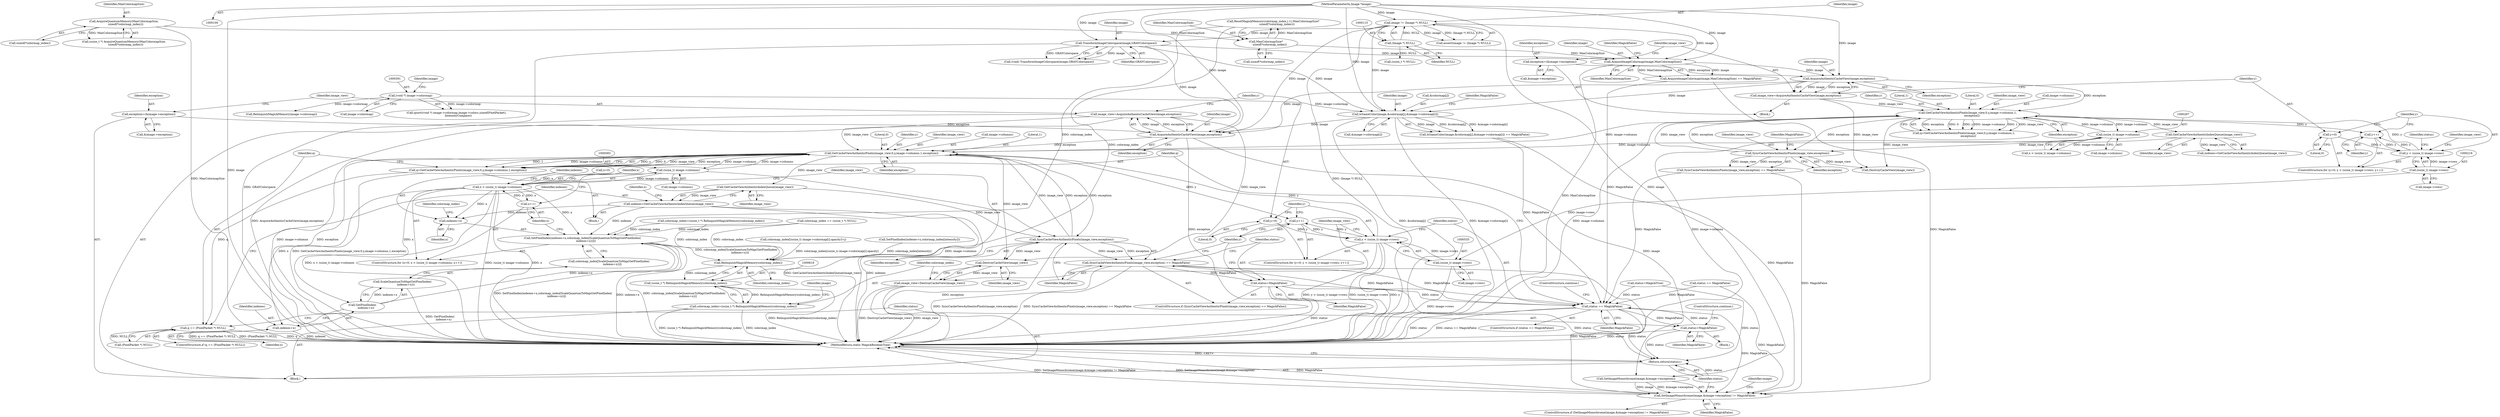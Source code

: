 digraph "0_ImageMagick_db1ffb6cf44bcfe5c4d5fcf9d9109ded5617387f_1@pointer" {
"1000552" [label="(Call,GetCacheViewAuthenticPixels(image_view,0,y,image->columns,1,exception))"];
"1000523" [label="(Call,image_view=AcquireAuthenticCacheView(image,exception))"];
"1000525" [label="(Call,AcquireAuthenticCacheView(image,exception))"];
"1000209" [label="(Call,AcquireAuthenticCacheView(image,exception))"];
"1000176" [label="(Call,AcquireImageColormap(image,MaxColormapSize))"];
"1000131" [label="(Call,TransformImageColorspace(image,GRAYColorspace))"];
"1000112" [label="(Call,image != (Image *) NULL)"];
"1000101" [label="(MethodParameterIn,Image *image)"];
"1000114" [label="(Call,(Image *) NULL)"];
"1000169" [label="(Call,MaxColormapSize*\n         sizeof(*colormap_index))"];
"1000138" [label="(Call,AcquireQuantumMemory(MaxColormapSize,\n    sizeof(*colormap_index)))"];
"1000201" [label="(Call,exception=(&image->exception))"];
"1000452" [label="(Call,IsSameColor(image,&colormap[j],&image->colormap[i]))"];
"1000390" [label="(Call,(void *) image->colormap)"];
"1000517" [label="(Call,exception=(&image->exception))"];
"1000602" [label="(Call,SyncCacheViewAuthenticPixels(image_view,exception))"];
"1000574" [label="(Call,GetCacheViewAuthenticIndexQueue(image_view))"];
"1000552" [label="(Call,GetCacheViewAuthenticPixels(image_view,0,y,image->columns,1,exception))"];
"1000532" [label="(Call,y < (ssize_t) image->rows)"];
"1000539" [label="(Call,y++)"];
"1000529" [label="(Call,y=0)"];
"1000534" [label="(Call,(ssize_t) image->rows)"];
"1000218" [label="(Call,(ssize_t) image->rows)"];
"1000236" [label="(Call,GetCacheViewAuthenticPixels(image_view,0,y,image->columns,1,\n          exception))"];
"1000207" [label="(Call,image_view=AcquireAuthenticCacheView(image,exception))"];
"1000354" [label="(Call,SyncCacheViewAuthenticPixels(image_view,exception))"];
"1000258" [label="(Call,GetCacheViewAuthenticIndexQueue(image_view))"];
"1000216" [label="(Call,y < (ssize_t) image->rows)"];
"1000213" [label="(Call,y=0)"];
"1000223" [label="(Call,y++)"];
"1000266" [label="(Call,(ssize_t) image->columns)"];
"1000582" [label="(Call,(ssize_t) image->columns)"];
"1000550" [label="(Call,q=GetCacheViewAuthenticPixels(image_view,0,y,image->columns,1,exception))"];
"1000562" [label="(Call,q == (PixelPacket *) NULL)"];
"1000572" [label="(Call,indexes=GetCacheViewAuthenticIndexQueue(image_view))"];
"1000589" [label="(Call,SetPixelIndex(indexes+x,colormap_index[ScaleQuantumToMap(GetPixelIndex(\n        indexes+x))]))"];
"1000617" [label="(Call,RelinquishMagickMemory(colormap_index))"];
"1000615" [label="(Call,(ssize_t *) RelinquishMagickMemory(colormap_index))"];
"1000613" [label="(Call,colormap_index=(ssize_t *) RelinquishMagickMemory(colormap_index))"];
"1000590" [label="(Call,indexes+x)"];
"1000601" [label="(Call,SyncCacheViewAuthenticPixels(image_view,exception) == MagickFalse)"];
"1000546" [label="(Call,status == MagickFalse)"];
"1000568" [label="(Call,status=MagickFalse)"];
"1000638" [label="(Return,return(status);)"];
"1000625" [label="(Call,SetImageMonochrome(image,&image->exception) != MagickFalse)"];
"1000606" [label="(Call,status=MagickFalse)"];
"1000611" [label="(Call,DestroyCacheView(image_view))"];
"1000609" [label="(Call,image_view=DestroyCacheView(image_view))"];
"1000580" [label="(Call,x < (ssize_t) image->columns)"];
"1000587" [label="(Call,x++)"];
"1000596" [label="(Call,GetPixelIndex(\n        indexes+x))"];
"1000595" [label="(Call,ScaleQuantumToMap(GetPixelIndex(\n        indexes+x)))"];
"1000597" [label="(Call,indexes+x)"];
"1000177" [label="(Identifier,image)"];
"1000243" [label="(Literal,1)"];
"1000596" [label="(Call,GetPixelIndex(\n        indexes+x))"];
"1000112" [label="(Call,image != (Image *) NULL)"];
"1000231" [label="(Identifier,status)"];
"1000541" [label="(Block,)"];
"1000603" [label="(Identifier,image_view)"];
"1000568" [label="(Call,status=MagickFalse)"];
"1000355" [label="(Identifier,image_view)"];
"1000114" [label="(Call,(Image *) NULL)"];
"1000170" [label="(Identifier,MaxColormapSize)"];
"1000452" [label="(Call,IsSameColor(image,&colormap[j],&image->colormap[i]))"];
"1000554" [label="(Literal,0)"];
"1000101" [label="(MethodParameterIn,Image *image)"];
"1000256" [label="(Call,indexes=GetCacheViewAuthenticIndexQueue(image_view))"];
"1000266" [label="(Call,(ssize_t) image->columns)"];
"1000207" [label="(Call,image_view=AcquireAuthenticCacheView(image,exception))"];
"1000573" [label="(Identifier,indexes)"];
"1000547" [label="(Identifier,status)"];
"1000133" [label="(Identifier,GRAYColorspace)"];
"1000540" [label="(Identifier,y)"];
"1000524" [label="(Identifier,image_view)"];
"1000602" [label="(Call,SyncCacheViewAuthenticPixels(image_view,exception))"];
"1000545" [label="(ControlStructure,if (status == MagickFalse))"];
"1000210" [label="(Identifier,image)"];
"1000614" [label="(Identifier,colormap_index)"];
"1000609" [label="(Call,image_view=DestroyCacheView(image_view))"];
"1000171" [label="(Call,sizeof(*colormap_index))"];
"1000178" [label="(Identifier,MaxColormapSize)"];
"1000605" [label="(Identifier,MagickFalse)"];
"1000580" [label="(Call,x < (ssize_t) image->columns)"];
"1000518" [label="(Identifier,exception)"];
"1000129" [label="(Call,(void) TransformImageColorspace(image,GRAYColorspace))"];
"1000212" [label="(ControlStructure,for (y=0; y < (ssize_t) image->rows; y++))"];
"1000618" [label="(Identifier,colormap_index)"];
"1000567" [label="(Block,)"];
"1000612" [label="(Identifier,image_view)"];
"1000161" [label="(Block,)"];
"1000132" [label="(Identifier,image)"];
"1000259" [label="(Identifier,image_view)"];
"1000234" [label="(Call,q=GetCacheViewAuthenticPixels(image_view,0,y,image->columns,1,\n          exception))"];
"1000604" [label="(Identifier,exception)"];
"1000356" [label="(Identifier,exception)"];
"1000613" [label="(Call,colormap_index=(ssize_t *) RelinquishMagickMemory(colormap_index))"];
"1000530" [label="(Identifier,y)"];
"1000561" [label="(ControlStructure,if (q == (PixelPacket *) NULL))"];
"1000550" [label="(Call,q=GetCacheViewAuthenticPixels(image_view,0,y,image->columns,1,exception))"];
"1000146" [label="(Call,(ssize_t *) NULL)"];
"1000343" [label="(Call,SetPixelIndex(indexes+x,colormap_index[intensity]))"];
"1000176" [label="(Call,AcquireImageColormap(image,MaxColormapSize))"];
"1000589" [label="(Call,SetPixelIndex(indexes+x,colormap_index[ScaleQuantumToMap(GetPixelIndex(\n        indexes+x))]))"];
"1000230" [label="(Call,status == MagickFalse)"];
"1000505" [label="(Call,RelinquishMagickMemory(image->colormap))"];
"1000536" [label="(Call,image->rows)"];
"1000116" [label="(Identifier,NULL)"];
"1000179" [label="(Identifier,MagickFalse)"];
"1000144" [label="(Call,colormap_index == (ssize_t *) NULL)"];
"1000626" [label="(Call,SetImageMonochrome(image,&image->exception))"];
"1000529" [label="(Call,y=0)"];
"1000635" [label="(Identifier,image)"];
"1000560" [label="(Identifier,exception)"];
"1000451" [label="(Call,IsSameColor(image,&colormap[j],&image->colormap[i]) == MagickFalse)"];
"1000638" [label="(Return,return(status);)"];
"1000519" [label="(Call,&image->exception)"];
"1000203" [label="(Call,&image->exception)"];
"1000551" [label="(Identifier,q)"];
"1000244" [label="(Identifier,exception)"];
"1000131" [label="(Call,TransformImageColorspace(image,GRAYColorspace))"];
"1000555" [label="(Identifier,y)"];
"1000264" [label="(Call,x < (ssize_t) image->columns)"];
"1000621" [label="(Identifier,image)"];
"1000138" [label="(Call,AcquireQuantumMemory(MaxColormapSize,\n    sizeof(*colormap_index)))"];
"1000607" [label="(Identifier,status)"];
"1000617" [label="(Call,RelinquishMagickMemory(colormap_index))"];
"1000202" [label="(Identifier,exception)"];
"1000533" [label="(Identifier,y)"];
"1000606" [label="(Call,status=MagickFalse)"];
"1000102" [label="(Block,)"];
"1000216" [label="(Call,y < (ssize_t) image->rows)"];
"1000600" [label="(ControlStructure,if (SyncCacheViewAuthenticPixels(image_view,exception) == MagickFalse))"];
"1000590" [label="(Call,indexes+x)"];
"1000526" [label="(Identifier,image)"];
"1000576" [label="(ControlStructure,for (x=0; x < (ssize_t) image->columns; x++))"];
"1000238" [label="(Literal,0)"];
"1000175" [label="(Call,AcquireImageColormap(image,MaxColormapSize) == MagickFalse)"];
"1000582" [label="(Call,(ssize_t) image->columns)"];
"1000611" [label="(Call,DestroyCacheView(image_view))"];
"1000624" [label="(ControlStructure,if (SetImageMonochrome(image,&image->exception) != MagickFalse))"];
"1000268" [label="(Call,image->columns)"];
"1000532" [label="(Call,y < (ssize_t) image->rows)"];
"1000140" [label="(Call,sizeof(*colormap_index))"];
"1000389" [label="(Call,qsort((void *) image->colormap,image->colors,sizeof(PixelPacket),\n    IntensityCompare))"];
"1000392" [label="(Call,image->colormap)"];
"1000139" [label="(Identifier,MaxColormapSize)"];
"1000601" [label="(Call,SyncCacheViewAuthenticPixels(image_view,exception) == MagickFalse)"];
"1000575" [label="(Identifier,image_view)"];
"1000587" [label="(Call,x++)"];
"1000563" [label="(Identifier,q)"];
"1000615" [label="(Call,(ssize_t *) RelinquishMagickMemory(colormap_index))"];
"1000363" [label="(Call,DestroyCacheView(image_view))"];
"1000458" [label="(Call,&image->colormap[i])"];
"1000588" [label="(Identifier,x)"];
"1000632" [label="(Identifier,MagickFalse)"];
"1000213" [label="(Call,y=0)"];
"1000546" [label="(Call,status == MagickFalse)"];
"1000569" [label="(Identifier,status)"];
"1000208" [label="(Identifier,image_view)"];
"1000362" [label="(Identifier,image_view)"];
"1000581" [label="(Identifier,x)"];
"1000595" [label="(Call,ScaleQuantumToMap(GetPixelIndex(\n        indexes+x)))"];
"1000215" [label="(Literal,0)"];
"1000640" [label="(MethodReturn,static MagickBooleanType)"];
"1000453" [label="(Identifier,image)"];
"1000523" [label="(Call,image_view=AcquireAuthenticCacheView(image,exception))"];
"1000454" [label="(Call,&colormap[j])"];
"1000217" [label="(Identifier,y)"];
"1000548" [label="(Identifier,MagickFalse)"];
"1000549" [label="(ControlStructure,continue;)"];
"1000539" [label="(Call,y++)"];
"1000556" [label="(Call,image->columns)"];
"1000220" [label="(Call,image->rows)"];
"1000201" [label="(Call,exception=(&image->exception))"];
"1000639" [label="(Identifier,status)"];
"1000608" [label="(Identifier,MagickFalse)"];
"1000390" [label="(Call,(void *) image->colormap)"];
"1000572" [label="(Call,indexes=GetCacheViewAuthenticIndexQueue(image_view))"];
"1000258" [label="(Call,GetCacheViewAuthenticIndexQueue(image_view))"];
"1000165" [label="(Call,ResetMagickMemory(colormap_index,(-1),MaxColormapSize*\n         sizeof(*colormap_index)))"];
"1000531" [label="(Literal,0)"];
"1000357" [label="(Identifier,MagickFalse)"];
"1000591" [label="(Identifier,indexes)"];
"1000597" [label="(Call,indexes+x)"];
"1000223" [label="(Call,y++)"];
"1000592" [label="(Identifier,x)"];
"1000237" [label="(Identifier,image_view)"];
"1000169" [label="(Call,MaxColormapSize*\n         sizeof(*colormap_index))"];
"1000525" [label="(Call,AcquireAuthenticCacheView(image,exception))"];
"1000559" [label="(Literal,1)"];
"1000113" [label="(Identifier,image)"];
"1000593" [label="(Call,colormap_index[ScaleQuantumToMap(GetPixelIndex(\n        indexes+x))])"];
"1000598" [label="(Identifier,indexes)"];
"1000562" [label="(Call,q == (PixelPacket *) NULL)"];
"1000218" [label="(Call,(ssize_t) image->rows)"];
"1000214" [label="(Identifier,y)"];
"1000570" [label="(Identifier,MagickFalse)"];
"1000111" [label="(Call,assert(image != (Image *) NULL))"];
"1000571" [label="(ControlStructure,continue;)"];
"1000553" [label="(Identifier,image_view)"];
"1000464" [label="(Identifier,MagickFalse)"];
"1000527" [label="(Identifier,exception)"];
"1000514" [label="(Call,status=MagickTrue)"];
"1000517" [label="(Call,exception=(&image->exception))"];
"1000564" [label="(Call,(PixelPacket *) NULL)"];
"1000224" [label="(Identifier,y)"];
"1000354" [label="(Call,SyncCacheViewAuthenticPixels(image_view,exception))"];
"1000209" [label="(Call,AcquireAuthenticCacheView(image,exception))"];
"1000610" [label="(Identifier,image_view)"];
"1000181" [label="(Call,colormap_index=(ssize_t *) RelinquishMagickMemory(colormap_index))"];
"1000594" [label="(Identifier,colormap_index)"];
"1000136" [label="(Call,(ssize_t *) AcquireQuantumMemory(MaxColormapSize,\n    sizeof(*colormap_index)))"];
"1000584" [label="(Call,image->columns)"];
"1000236" [label="(Call,GetCacheViewAuthenticPixels(image_view,0,y,image->columns,1,\n          exception))"];
"1000599" [label="(Identifier,x)"];
"1000477" [label="(Call,colormap_index[(ssize_t) image->colormap[i].opacity]=j)"];
"1000240" [label="(Call,image->columns)"];
"1000396" [label="(Identifier,image)"];
"1000574" [label="(Call,GetCacheViewAuthenticIndexQueue(image_view))"];
"1000552" [label="(Call,GetCacheViewAuthenticPixels(image_view,0,y,image->columns,1,exception))"];
"1000625" [label="(Call,SetImageMonochrome(image,&image->exception) != MagickFalse)"];
"1000353" [label="(Call,SyncCacheViewAuthenticPixels(image_view,exception) == MagickFalse)"];
"1000578" [label="(Identifier,x)"];
"1000528" [label="(ControlStructure,for (y=0; y < (ssize_t) image->rows; y++))"];
"1000534" [label="(Call,(ssize_t) image->rows)"];
"1000577" [label="(Call,x=0)"];
"1000211" [label="(Identifier,exception)"];
"1000239" [label="(Identifier,y)"];
"1000552" -> "1000550"  [label="AST: "];
"1000552" -> "1000560"  [label="CFG: "];
"1000553" -> "1000552"  [label="AST: "];
"1000554" -> "1000552"  [label="AST: "];
"1000555" -> "1000552"  [label="AST: "];
"1000556" -> "1000552"  [label="AST: "];
"1000559" -> "1000552"  [label="AST: "];
"1000560" -> "1000552"  [label="AST: "];
"1000550" -> "1000552"  [label="CFG: "];
"1000552" -> "1000640"  [label="DDG: exception"];
"1000552" -> "1000640"  [label="DDG: image->columns"];
"1000552" -> "1000539"  [label="DDG: y"];
"1000552" -> "1000550"  [label="DDG: y"];
"1000552" -> "1000550"  [label="DDG: 0"];
"1000552" -> "1000550"  [label="DDG: image_view"];
"1000552" -> "1000550"  [label="DDG: exception"];
"1000552" -> "1000550"  [label="DDG: 1"];
"1000552" -> "1000550"  [label="DDG: image->columns"];
"1000523" -> "1000552"  [label="DDG: image_view"];
"1000602" -> "1000552"  [label="DDG: image_view"];
"1000602" -> "1000552"  [label="DDG: exception"];
"1000532" -> "1000552"  [label="DDG: y"];
"1000236" -> "1000552"  [label="DDG: image->columns"];
"1000582" -> "1000552"  [label="DDG: image->columns"];
"1000266" -> "1000552"  [label="DDG: image->columns"];
"1000525" -> "1000552"  [label="DDG: exception"];
"1000552" -> "1000574"  [label="DDG: image_view"];
"1000552" -> "1000582"  [label="DDG: image->columns"];
"1000552" -> "1000602"  [label="DDG: exception"];
"1000552" -> "1000611"  [label="DDG: image_view"];
"1000523" -> "1000102"  [label="AST: "];
"1000523" -> "1000525"  [label="CFG: "];
"1000524" -> "1000523"  [label="AST: "];
"1000525" -> "1000523"  [label="AST: "];
"1000530" -> "1000523"  [label="CFG: "];
"1000523" -> "1000640"  [label="DDG: AcquireAuthenticCacheView(image,exception)"];
"1000525" -> "1000523"  [label="DDG: image"];
"1000525" -> "1000523"  [label="DDG: exception"];
"1000523" -> "1000611"  [label="DDG: image_view"];
"1000525" -> "1000527"  [label="CFG: "];
"1000526" -> "1000525"  [label="AST: "];
"1000527" -> "1000525"  [label="AST: "];
"1000525" -> "1000640"  [label="DDG: exception"];
"1000209" -> "1000525"  [label="DDG: image"];
"1000131" -> "1000525"  [label="DDG: image"];
"1000452" -> "1000525"  [label="DDG: image"];
"1000112" -> "1000525"  [label="DDG: image"];
"1000101" -> "1000525"  [label="DDG: image"];
"1000517" -> "1000525"  [label="DDG: exception"];
"1000525" -> "1000626"  [label="DDG: image"];
"1000209" -> "1000207"  [label="AST: "];
"1000209" -> "1000211"  [label="CFG: "];
"1000210" -> "1000209"  [label="AST: "];
"1000211" -> "1000209"  [label="AST: "];
"1000207" -> "1000209"  [label="CFG: "];
"1000209" -> "1000207"  [label="DDG: image"];
"1000209" -> "1000207"  [label="DDG: exception"];
"1000176" -> "1000209"  [label="DDG: image"];
"1000101" -> "1000209"  [label="DDG: image"];
"1000201" -> "1000209"  [label="DDG: exception"];
"1000209" -> "1000236"  [label="DDG: exception"];
"1000209" -> "1000452"  [label="DDG: image"];
"1000176" -> "1000175"  [label="AST: "];
"1000176" -> "1000178"  [label="CFG: "];
"1000177" -> "1000176"  [label="AST: "];
"1000178" -> "1000176"  [label="AST: "];
"1000179" -> "1000176"  [label="CFG: "];
"1000176" -> "1000640"  [label="DDG: MaxColormapSize"];
"1000176" -> "1000175"  [label="DDG: image"];
"1000176" -> "1000175"  [label="DDG: MaxColormapSize"];
"1000131" -> "1000176"  [label="DDG: image"];
"1000112" -> "1000176"  [label="DDG: image"];
"1000101" -> "1000176"  [label="DDG: image"];
"1000169" -> "1000176"  [label="DDG: MaxColormapSize"];
"1000131" -> "1000129"  [label="AST: "];
"1000131" -> "1000133"  [label="CFG: "];
"1000132" -> "1000131"  [label="AST: "];
"1000133" -> "1000131"  [label="AST: "];
"1000129" -> "1000131"  [label="CFG: "];
"1000131" -> "1000640"  [label="DDG: GRAYColorspace"];
"1000131" -> "1000129"  [label="DDG: image"];
"1000131" -> "1000129"  [label="DDG: GRAYColorspace"];
"1000112" -> "1000131"  [label="DDG: image"];
"1000101" -> "1000131"  [label="DDG: image"];
"1000131" -> "1000452"  [label="DDG: image"];
"1000112" -> "1000111"  [label="AST: "];
"1000112" -> "1000114"  [label="CFG: "];
"1000113" -> "1000112"  [label="AST: "];
"1000114" -> "1000112"  [label="AST: "];
"1000111" -> "1000112"  [label="CFG: "];
"1000112" -> "1000640"  [label="DDG: (Image *) NULL"];
"1000112" -> "1000111"  [label="DDG: image"];
"1000112" -> "1000111"  [label="DDG: (Image *) NULL"];
"1000101" -> "1000112"  [label="DDG: image"];
"1000114" -> "1000112"  [label="DDG: NULL"];
"1000112" -> "1000452"  [label="DDG: image"];
"1000101" -> "1000100"  [label="AST: "];
"1000101" -> "1000640"  [label="DDG: image"];
"1000101" -> "1000452"  [label="DDG: image"];
"1000101" -> "1000626"  [label="DDG: image"];
"1000114" -> "1000116"  [label="CFG: "];
"1000115" -> "1000114"  [label="AST: "];
"1000116" -> "1000114"  [label="AST: "];
"1000114" -> "1000146"  [label="DDG: NULL"];
"1000169" -> "1000165"  [label="AST: "];
"1000169" -> "1000171"  [label="CFG: "];
"1000170" -> "1000169"  [label="AST: "];
"1000171" -> "1000169"  [label="AST: "];
"1000165" -> "1000169"  [label="CFG: "];
"1000169" -> "1000165"  [label="DDG: MaxColormapSize"];
"1000138" -> "1000169"  [label="DDG: MaxColormapSize"];
"1000138" -> "1000136"  [label="AST: "];
"1000138" -> "1000140"  [label="CFG: "];
"1000139" -> "1000138"  [label="AST: "];
"1000140" -> "1000138"  [label="AST: "];
"1000136" -> "1000138"  [label="CFG: "];
"1000138" -> "1000640"  [label="DDG: MaxColormapSize"];
"1000138" -> "1000136"  [label="DDG: MaxColormapSize"];
"1000201" -> "1000161"  [label="AST: "];
"1000201" -> "1000203"  [label="CFG: "];
"1000202" -> "1000201"  [label="AST: "];
"1000203" -> "1000201"  [label="AST: "];
"1000208" -> "1000201"  [label="CFG: "];
"1000452" -> "1000451"  [label="AST: "];
"1000452" -> "1000458"  [label="CFG: "];
"1000453" -> "1000452"  [label="AST: "];
"1000454" -> "1000452"  [label="AST: "];
"1000458" -> "1000452"  [label="AST: "];
"1000464" -> "1000452"  [label="CFG: "];
"1000452" -> "1000640"  [label="DDG: &image->colormap[i]"];
"1000452" -> "1000640"  [label="DDG: &colormap[j]"];
"1000452" -> "1000451"  [label="DDG: image"];
"1000452" -> "1000451"  [label="DDG: &colormap[j]"];
"1000452" -> "1000451"  [label="DDG: &image->colormap[i]"];
"1000390" -> "1000452"  [label="DDG: image->colormap"];
"1000390" -> "1000389"  [label="AST: "];
"1000390" -> "1000392"  [label="CFG: "];
"1000391" -> "1000390"  [label="AST: "];
"1000392" -> "1000390"  [label="AST: "];
"1000396" -> "1000390"  [label="CFG: "];
"1000390" -> "1000389"  [label="DDG: image->colormap"];
"1000390" -> "1000505"  [label="DDG: image->colormap"];
"1000517" -> "1000102"  [label="AST: "];
"1000517" -> "1000519"  [label="CFG: "];
"1000518" -> "1000517"  [label="AST: "];
"1000519" -> "1000517"  [label="AST: "];
"1000524" -> "1000517"  [label="CFG: "];
"1000602" -> "1000601"  [label="AST: "];
"1000602" -> "1000604"  [label="CFG: "];
"1000603" -> "1000602"  [label="AST: "];
"1000604" -> "1000602"  [label="AST: "];
"1000605" -> "1000602"  [label="CFG: "];
"1000602" -> "1000640"  [label="DDG: exception"];
"1000602" -> "1000601"  [label="DDG: image_view"];
"1000602" -> "1000601"  [label="DDG: exception"];
"1000574" -> "1000602"  [label="DDG: image_view"];
"1000602" -> "1000611"  [label="DDG: image_view"];
"1000574" -> "1000572"  [label="AST: "];
"1000574" -> "1000575"  [label="CFG: "];
"1000575" -> "1000574"  [label="AST: "];
"1000572" -> "1000574"  [label="CFG: "];
"1000574" -> "1000572"  [label="DDG: image_view"];
"1000532" -> "1000528"  [label="AST: "];
"1000532" -> "1000534"  [label="CFG: "];
"1000533" -> "1000532"  [label="AST: "];
"1000534" -> "1000532"  [label="AST: "];
"1000547" -> "1000532"  [label="CFG: "];
"1000610" -> "1000532"  [label="CFG: "];
"1000532" -> "1000640"  [label="DDG: (ssize_t) image->rows"];
"1000532" -> "1000640"  [label="DDG: y"];
"1000532" -> "1000640"  [label="DDG: y < (ssize_t) image->rows"];
"1000539" -> "1000532"  [label="DDG: y"];
"1000529" -> "1000532"  [label="DDG: y"];
"1000534" -> "1000532"  [label="DDG: image->rows"];
"1000532" -> "1000539"  [label="DDG: y"];
"1000539" -> "1000528"  [label="AST: "];
"1000539" -> "1000540"  [label="CFG: "];
"1000540" -> "1000539"  [label="AST: "];
"1000533" -> "1000539"  [label="CFG: "];
"1000529" -> "1000528"  [label="AST: "];
"1000529" -> "1000531"  [label="CFG: "];
"1000530" -> "1000529"  [label="AST: "];
"1000531" -> "1000529"  [label="AST: "];
"1000533" -> "1000529"  [label="CFG: "];
"1000534" -> "1000536"  [label="CFG: "];
"1000535" -> "1000534"  [label="AST: "];
"1000536" -> "1000534"  [label="AST: "];
"1000534" -> "1000640"  [label="DDG: image->rows"];
"1000218" -> "1000534"  [label="DDG: image->rows"];
"1000218" -> "1000216"  [label="AST: "];
"1000218" -> "1000220"  [label="CFG: "];
"1000219" -> "1000218"  [label="AST: "];
"1000220" -> "1000218"  [label="AST: "];
"1000216" -> "1000218"  [label="CFG: "];
"1000218" -> "1000216"  [label="DDG: image->rows"];
"1000236" -> "1000234"  [label="AST: "];
"1000236" -> "1000244"  [label="CFG: "];
"1000237" -> "1000236"  [label="AST: "];
"1000238" -> "1000236"  [label="AST: "];
"1000239" -> "1000236"  [label="AST: "];
"1000240" -> "1000236"  [label="AST: "];
"1000243" -> "1000236"  [label="AST: "];
"1000244" -> "1000236"  [label="AST: "];
"1000234" -> "1000236"  [label="CFG: "];
"1000236" -> "1000640"  [label="DDG: image->columns"];
"1000236" -> "1000223"  [label="DDG: y"];
"1000236" -> "1000234"  [label="DDG: exception"];
"1000236" -> "1000234"  [label="DDG: 0"];
"1000236" -> "1000234"  [label="DDG: y"];
"1000236" -> "1000234"  [label="DDG: image->columns"];
"1000236" -> "1000234"  [label="DDG: 1"];
"1000236" -> "1000234"  [label="DDG: image_view"];
"1000207" -> "1000236"  [label="DDG: image_view"];
"1000354" -> "1000236"  [label="DDG: image_view"];
"1000354" -> "1000236"  [label="DDG: exception"];
"1000216" -> "1000236"  [label="DDG: y"];
"1000266" -> "1000236"  [label="DDG: image->columns"];
"1000236" -> "1000258"  [label="DDG: image_view"];
"1000236" -> "1000266"  [label="DDG: image->columns"];
"1000236" -> "1000354"  [label="DDG: exception"];
"1000236" -> "1000363"  [label="DDG: image_view"];
"1000207" -> "1000161"  [label="AST: "];
"1000208" -> "1000207"  [label="AST: "];
"1000214" -> "1000207"  [label="CFG: "];
"1000207" -> "1000363"  [label="DDG: image_view"];
"1000354" -> "1000353"  [label="AST: "];
"1000354" -> "1000356"  [label="CFG: "];
"1000355" -> "1000354"  [label="AST: "];
"1000356" -> "1000354"  [label="AST: "];
"1000357" -> "1000354"  [label="CFG: "];
"1000354" -> "1000353"  [label="DDG: image_view"];
"1000354" -> "1000353"  [label="DDG: exception"];
"1000258" -> "1000354"  [label="DDG: image_view"];
"1000354" -> "1000363"  [label="DDG: image_view"];
"1000258" -> "1000256"  [label="AST: "];
"1000258" -> "1000259"  [label="CFG: "];
"1000259" -> "1000258"  [label="AST: "];
"1000256" -> "1000258"  [label="CFG: "];
"1000258" -> "1000256"  [label="DDG: image_view"];
"1000216" -> "1000212"  [label="AST: "];
"1000217" -> "1000216"  [label="AST: "];
"1000231" -> "1000216"  [label="CFG: "];
"1000362" -> "1000216"  [label="CFG: "];
"1000213" -> "1000216"  [label="DDG: y"];
"1000223" -> "1000216"  [label="DDG: y"];
"1000216" -> "1000223"  [label="DDG: y"];
"1000213" -> "1000212"  [label="AST: "];
"1000213" -> "1000215"  [label="CFG: "];
"1000214" -> "1000213"  [label="AST: "];
"1000215" -> "1000213"  [label="AST: "];
"1000217" -> "1000213"  [label="CFG: "];
"1000223" -> "1000212"  [label="AST: "];
"1000223" -> "1000224"  [label="CFG: "];
"1000224" -> "1000223"  [label="AST: "];
"1000217" -> "1000223"  [label="CFG: "];
"1000266" -> "1000264"  [label="AST: "];
"1000266" -> "1000268"  [label="CFG: "];
"1000267" -> "1000266"  [label="AST: "];
"1000268" -> "1000266"  [label="AST: "];
"1000264" -> "1000266"  [label="CFG: "];
"1000266" -> "1000640"  [label="DDG: image->columns"];
"1000266" -> "1000264"  [label="DDG: image->columns"];
"1000582" -> "1000580"  [label="AST: "];
"1000582" -> "1000584"  [label="CFG: "];
"1000583" -> "1000582"  [label="AST: "];
"1000584" -> "1000582"  [label="AST: "];
"1000580" -> "1000582"  [label="CFG: "];
"1000582" -> "1000640"  [label="DDG: image->columns"];
"1000582" -> "1000580"  [label="DDG: image->columns"];
"1000550" -> "1000541"  [label="AST: "];
"1000551" -> "1000550"  [label="AST: "];
"1000563" -> "1000550"  [label="CFG: "];
"1000550" -> "1000640"  [label="DDG: GetCacheViewAuthenticPixels(image_view,0,y,image->columns,1,exception)"];
"1000550" -> "1000562"  [label="DDG: q"];
"1000562" -> "1000561"  [label="AST: "];
"1000562" -> "1000564"  [label="CFG: "];
"1000563" -> "1000562"  [label="AST: "];
"1000564" -> "1000562"  [label="AST: "];
"1000569" -> "1000562"  [label="CFG: "];
"1000573" -> "1000562"  [label="CFG: "];
"1000562" -> "1000640"  [label="DDG: q"];
"1000562" -> "1000640"  [label="DDG: q == (PixelPacket *) NULL"];
"1000562" -> "1000640"  [label="DDG: (PixelPacket *) NULL"];
"1000564" -> "1000562"  [label="DDG: NULL"];
"1000572" -> "1000541"  [label="AST: "];
"1000573" -> "1000572"  [label="AST: "];
"1000578" -> "1000572"  [label="CFG: "];
"1000572" -> "1000640"  [label="DDG: GetCacheViewAuthenticIndexQueue(image_view)"];
"1000572" -> "1000640"  [label="DDG: indexes"];
"1000572" -> "1000589"  [label="DDG: indexes"];
"1000572" -> "1000590"  [label="DDG: indexes"];
"1000589" -> "1000576"  [label="AST: "];
"1000589" -> "1000593"  [label="CFG: "];
"1000590" -> "1000589"  [label="AST: "];
"1000593" -> "1000589"  [label="AST: "];
"1000588" -> "1000589"  [label="CFG: "];
"1000589" -> "1000640"  [label="DDG: SetPixelIndex(indexes+x,colormap_index[ScaleQuantumToMap(GetPixelIndex(\n        indexes+x))])"];
"1000589" -> "1000640"  [label="DDG: indexes+x"];
"1000589" -> "1000640"  [label="DDG: colormap_index[ScaleQuantumToMap(GetPixelIndex(\n        indexes+x))]"];
"1000596" -> "1000589"  [label="DDG: indexes+x"];
"1000580" -> "1000589"  [label="DDG: x"];
"1000181" -> "1000589"  [label="DDG: colormap_index"];
"1000165" -> "1000589"  [label="DDG: colormap_index"];
"1000144" -> "1000589"  [label="DDG: colormap_index"];
"1000589" -> "1000617"  [label="DDG: colormap_index[ScaleQuantumToMap(GetPixelIndex(\n        indexes+x))]"];
"1000617" -> "1000615"  [label="AST: "];
"1000617" -> "1000618"  [label="CFG: "];
"1000618" -> "1000617"  [label="AST: "];
"1000615" -> "1000617"  [label="CFG: "];
"1000617" -> "1000615"  [label="DDG: colormap_index"];
"1000181" -> "1000617"  [label="DDG: colormap_index"];
"1000165" -> "1000617"  [label="DDG: colormap_index"];
"1000343" -> "1000617"  [label="DDG: colormap_index[intensity]"];
"1000144" -> "1000617"  [label="DDG: colormap_index"];
"1000477" -> "1000617"  [label="DDG: colormap_index[(ssize_t) image->colormap[i].opacity]"];
"1000615" -> "1000613"  [label="AST: "];
"1000616" -> "1000615"  [label="AST: "];
"1000613" -> "1000615"  [label="CFG: "];
"1000615" -> "1000640"  [label="DDG: RelinquishMagickMemory(colormap_index)"];
"1000615" -> "1000613"  [label="DDG: RelinquishMagickMemory(colormap_index)"];
"1000613" -> "1000102"  [label="AST: "];
"1000614" -> "1000613"  [label="AST: "];
"1000621" -> "1000613"  [label="CFG: "];
"1000613" -> "1000640"  [label="DDG: colormap_index"];
"1000613" -> "1000640"  [label="DDG: (ssize_t *) RelinquishMagickMemory(colormap_index)"];
"1000590" -> "1000592"  [label="CFG: "];
"1000591" -> "1000590"  [label="AST: "];
"1000592" -> "1000590"  [label="AST: "];
"1000594" -> "1000590"  [label="CFG: "];
"1000580" -> "1000590"  [label="DDG: x"];
"1000601" -> "1000600"  [label="AST: "];
"1000601" -> "1000605"  [label="CFG: "];
"1000605" -> "1000601"  [label="AST: "];
"1000607" -> "1000601"  [label="CFG: "];
"1000540" -> "1000601"  [label="CFG: "];
"1000601" -> "1000640"  [label="DDG: SyncCacheViewAuthenticPixels(image_view,exception)"];
"1000601" -> "1000640"  [label="DDG: SyncCacheViewAuthenticPixels(image_view,exception) == MagickFalse"];
"1000601" -> "1000546"  [label="DDG: MagickFalse"];
"1000546" -> "1000601"  [label="DDG: MagickFalse"];
"1000601" -> "1000606"  [label="DDG: MagickFalse"];
"1000601" -> "1000625"  [label="DDG: MagickFalse"];
"1000546" -> "1000545"  [label="AST: "];
"1000546" -> "1000548"  [label="CFG: "];
"1000547" -> "1000546"  [label="AST: "];
"1000548" -> "1000546"  [label="AST: "];
"1000549" -> "1000546"  [label="CFG: "];
"1000551" -> "1000546"  [label="CFG: "];
"1000546" -> "1000640"  [label="DDG: status == MagickFalse"];
"1000546" -> "1000640"  [label="DDG: status"];
"1000606" -> "1000546"  [label="DDG: status"];
"1000568" -> "1000546"  [label="DDG: status"];
"1000514" -> "1000546"  [label="DDG: status"];
"1000175" -> "1000546"  [label="DDG: MagickFalse"];
"1000353" -> "1000546"  [label="DDG: MagickFalse"];
"1000451" -> "1000546"  [label="DDG: MagickFalse"];
"1000230" -> "1000546"  [label="DDG: MagickFalse"];
"1000546" -> "1000568"  [label="DDG: MagickFalse"];
"1000546" -> "1000625"  [label="DDG: MagickFalse"];
"1000546" -> "1000638"  [label="DDG: status"];
"1000568" -> "1000567"  [label="AST: "];
"1000568" -> "1000570"  [label="CFG: "];
"1000569" -> "1000568"  [label="AST: "];
"1000570" -> "1000568"  [label="AST: "];
"1000571" -> "1000568"  [label="CFG: "];
"1000568" -> "1000640"  [label="DDG: status"];
"1000568" -> "1000638"  [label="DDG: status"];
"1000638" -> "1000102"  [label="AST: "];
"1000638" -> "1000639"  [label="CFG: "];
"1000639" -> "1000638"  [label="AST: "];
"1000640" -> "1000638"  [label="CFG: "];
"1000638" -> "1000640"  [label="DDG: <RET>"];
"1000639" -> "1000638"  [label="DDG: status"];
"1000606" -> "1000638"  [label="DDG: status"];
"1000514" -> "1000638"  [label="DDG: status"];
"1000625" -> "1000624"  [label="AST: "];
"1000625" -> "1000632"  [label="CFG: "];
"1000626" -> "1000625"  [label="AST: "];
"1000632" -> "1000625"  [label="AST: "];
"1000635" -> "1000625"  [label="CFG: "];
"1000639" -> "1000625"  [label="CFG: "];
"1000625" -> "1000640"  [label="DDG: MagickFalse"];
"1000625" -> "1000640"  [label="DDG: SetImageMonochrome(image,&image->exception)"];
"1000625" -> "1000640"  [label="DDG: SetImageMonochrome(image,&image->exception) != MagickFalse"];
"1000626" -> "1000625"  [label="DDG: image"];
"1000626" -> "1000625"  [label="DDG: &image->exception"];
"1000175" -> "1000625"  [label="DDG: MagickFalse"];
"1000353" -> "1000625"  [label="DDG: MagickFalse"];
"1000451" -> "1000625"  [label="DDG: MagickFalse"];
"1000230" -> "1000625"  [label="DDG: MagickFalse"];
"1000606" -> "1000600"  [label="AST: "];
"1000606" -> "1000608"  [label="CFG: "];
"1000607" -> "1000606"  [label="AST: "];
"1000608" -> "1000606"  [label="AST: "];
"1000540" -> "1000606"  [label="CFG: "];
"1000606" -> "1000640"  [label="DDG: status"];
"1000611" -> "1000609"  [label="AST: "];
"1000611" -> "1000612"  [label="CFG: "];
"1000612" -> "1000611"  [label="AST: "];
"1000609" -> "1000611"  [label="CFG: "];
"1000611" -> "1000609"  [label="DDG: image_view"];
"1000609" -> "1000102"  [label="AST: "];
"1000610" -> "1000609"  [label="AST: "];
"1000614" -> "1000609"  [label="CFG: "];
"1000609" -> "1000640"  [label="DDG: image_view"];
"1000609" -> "1000640"  [label="DDG: DestroyCacheView(image_view)"];
"1000580" -> "1000576"  [label="AST: "];
"1000581" -> "1000580"  [label="AST: "];
"1000591" -> "1000580"  [label="CFG: "];
"1000603" -> "1000580"  [label="CFG: "];
"1000580" -> "1000640"  [label="DDG: x < (ssize_t) image->columns"];
"1000580" -> "1000640"  [label="DDG: (ssize_t) image->columns"];
"1000580" -> "1000640"  [label="DDG: x"];
"1000587" -> "1000580"  [label="DDG: x"];
"1000577" -> "1000580"  [label="DDG: x"];
"1000580" -> "1000587"  [label="DDG: x"];
"1000580" -> "1000596"  [label="DDG: x"];
"1000580" -> "1000597"  [label="DDG: x"];
"1000587" -> "1000576"  [label="AST: "];
"1000587" -> "1000588"  [label="CFG: "];
"1000588" -> "1000587"  [label="AST: "];
"1000581" -> "1000587"  [label="CFG: "];
"1000596" -> "1000595"  [label="AST: "];
"1000596" -> "1000597"  [label="CFG: "];
"1000597" -> "1000596"  [label="AST: "];
"1000595" -> "1000596"  [label="CFG: "];
"1000596" -> "1000595"  [label="DDG: indexes+x"];
"1000595" -> "1000593"  [label="AST: "];
"1000593" -> "1000595"  [label="CFG: "];
"1000595" -> "1000640"  [label="DDG: GetPixelIndex(\n        indexes+x)"];
"1000597" -> "1000599"  [label="CFG: "];
"1000598" -> "1000597"  [label="AST: "];
"1000599" -> "1000597"  [label="AST: "];
"1000597" -> "1000640"  [label="DDG: indexes"];
}
